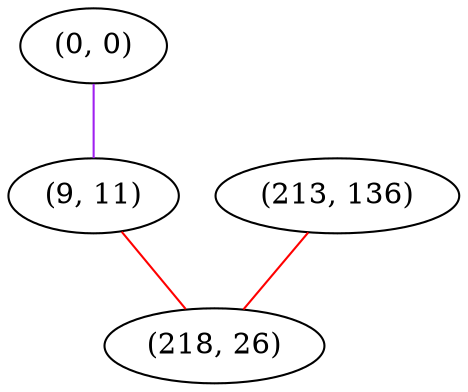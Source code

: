 graph "" {
"(0, 0)";
"(9, 11)";
"(213, 136)";
"(218, 26)";
"(0, 0)" -- "(9, 11)"  [color=purple, key=0, weight=4];
"(9, 11)" -- "(218, 26)"  [color=red, key=0, weight=1];
"(213, 136)" -- "(218, 26)"  [color=red, key=0, weight=1];
}
